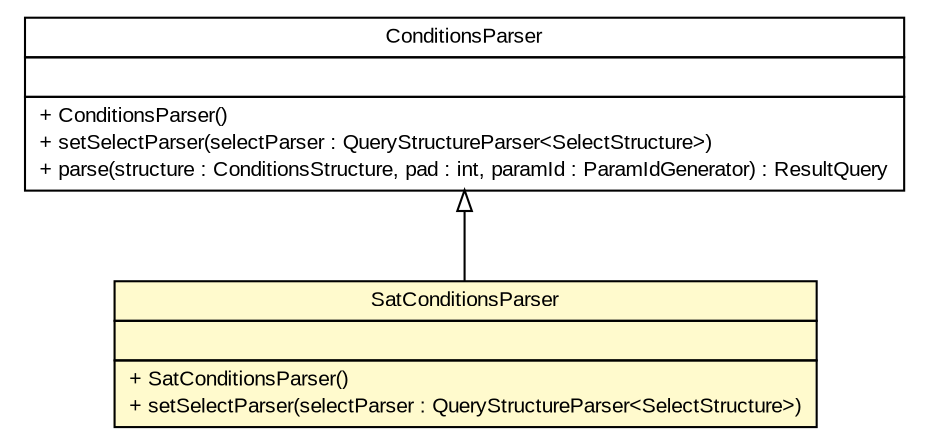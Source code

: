 #!/usr/local/bin/dot
#
# Class diagram 
# Generated by UMLGraph version R5_6 (http://www.umlgraph.org/)
#

digraph G {
	edge [fontname="arial",fontsize=10,labelfontname="arial",labelfontsize=10];
	node [fontname="arial",fontsize=10,shape=plaintext];
	nodesep=0.25;
	ranksep=0.5;
	// br.gov.to.sefaz.persistence.query.parser.where.ConditionsParser
	c711671 [label=<<table title="br.gov.to.sefaz.persistence.query.parser.where.ConditionsParser" border="0" cellborder="1" cellspacing="0" cellpadding="2" port="p" href="../../../query/parser/where/ConditionsParser.html">
		<tr><td><table border="0" cellspacing="0" cellpadding="1">
<tr><td align="center" balign="center"> ConditionsParser </td></tr>
		</table></td></tr>
		<tr><td><table border="0" cellspacing="0" cellpadding="1">
<tr><td align="left" balign="left">  </td></tr>
		</table></td></tr>
		<tr><td><table border="0" cellspacing="0" cellpadding="1">
<tr><td align="left" balign="left"> + ConditionsParser() </td></tr>
<tr><td align="left" balign="left"> + setSelectParser(selectParser : QueryStructureParser&lt;SelectStructure&gt;) </td></tr>
<tr><td align="left" balign="left"> + parse(structure : ConditionsStructure, pad : int, paramId : ParamIdGenerator) : ResultQuery </td></tr>
		</table></td></tr>
		</table>>, URL="../../../query/parser/where/ConditionsParser.html", fontname="arial", fontcolor="black", fontsize=10.0];
	// br.gov.to.sefaz.persistence.satquery.parser.where.SatConditionsParser
	c711701 [label=<<table title="br.gov.to.sefaz.persistence.satquery.parser.where.SatConditionsParser" border="0" cellborder="1" cellspacing="0" cellpadding="2" port="p" bgcolor="lemonChiffon" href="./SatConditionsParser.html">
		<tr><td><table border="0" cellspacing="0" cellpadding="1">
<tr><td align="center" balign="center"> SatConditionsParser </td></tr>
		</table></td></tr>
		<tr><td><table border="0" cellspacing="0" cellpadding="1">
<tr><td align="left" balign="left">  </td></tr>
		</table></td></tr>
		<tr><td><table border="0" cellspacing="0" cellpadding="1">
<tr><td align="left" balign="left"> + SatConditionsParser() </td></tr>
<tr><td align="left" balign="left"> + setSelectParser(selectParser : QueryStructureParser&lt;SelectStructure&gt;) </td></tr>
		</table></td></tr>
		</table>>, URL="./SatConditionsParser.html", fontname="arial", fontcolor="black", fontsize=10.0];
	//br.gov.to.sefaz.persistence.satquery.parser.where.SatConditionsParser extends br.gov.to.sefaz.persistence.query.parser.where.ConditionsParser
	c711671:p -> c711701:p [dir=back,arrowtail=empty];
}

